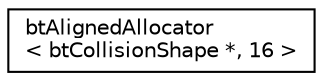 digraph "Graphical Class Hierarchy"
{
  edge [fontname="Helvetica",fontsize="10",labelfontname="Helvetica",labelfontsize="10"];
  node [fontname="Helvetica",fontsize="10",shape=record];
  rankdir="LR";
  Node1 [label="btAlignedAllocator\l\< btCollisionShape *, 16 \>",height=0.2,width=0.4,color="black", fillcolor="white", style="filled",URL="$classbt_aligned_allocator.html"];
}
